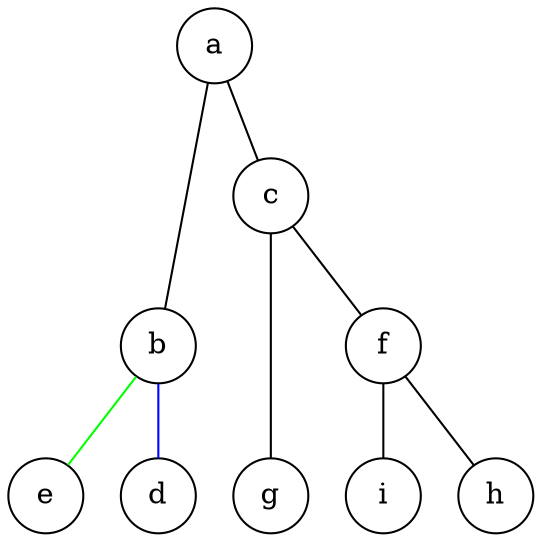 graph {
    node [shape = circle];
    rank=max a;

    subgraph {
              e, g, i, h, d;
    }

		a -- b;
		a -- c;
		b -- d [color=blue];
		b -- e [color=green];
		c -- f;
		c -- g;
    f -- h;
    f -- i;
	}
